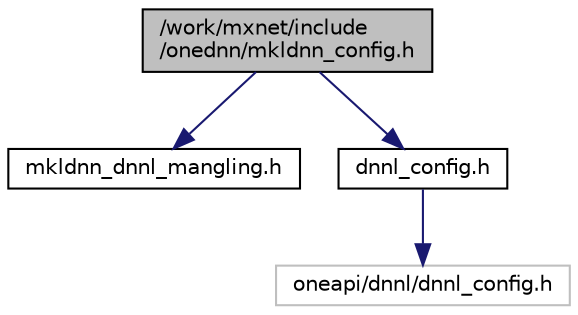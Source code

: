 digraph "/work/mxnet/include/onednn/mkldnn_config.h"
{
 // LATEX_PDF_SIZE
  edge [fontname="Helvetica",fontsize="10",labelfontname="Helvetica",labelfontsize="10"];
  node [fontname="Helvetica",fontsize="10",shape=record];
  Node1 [label="/work/mxnet/include\l/onednn/mkldnn_config.h",height=0.2,width=0.4,color="black", fillcolor="grey75", style="filled", fontcolor="black",tooltip=" "];
  Node1 -> Node2 [color="midnightblue",fontsize="10",style="solid",fontname="Helvetica"];
  Node2 [label="mkldnn_dnnl_mangling.h",height=0.2,width=0.4,color="black", fillcolor="white", style="filled",URL="$mkldnn__dnnl__mangling_8h.html",tooltip=" "];
  Node1 -> Node3 [color="midnightblue",fontsize="10",style="solid",fontname="Helvetica"];
  Node3 [label="dnnl_config.h",height=0.2,width=0.4,color="black", fillcolor="white", style="filled",URL="$dnnl__config_8h.html",tooltip=" "];
  Node3 -> Node4 [color="midnightblue",fontsize="10",style="solid",fontname="Helvetica"];
  Node4 [label="oneapi/dnnl/dnnl_config.h",height=0.2,width=0.4,color="grey75", fillcolor="white", style="filled",tooltip=" "];
}
